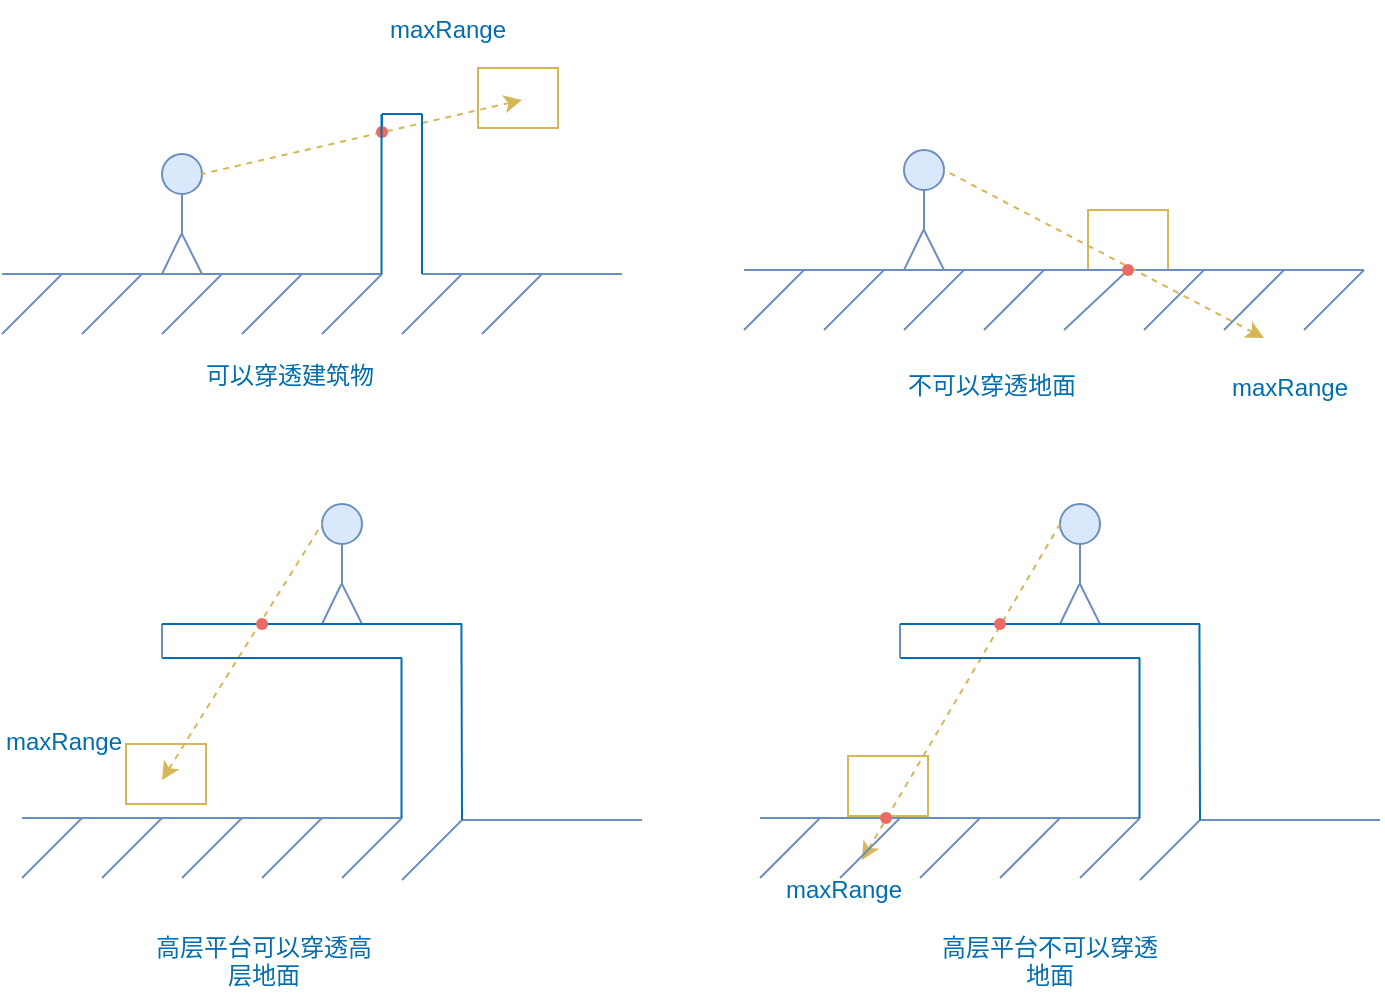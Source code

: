 <mxfile version="20.8.13" type="github">
  <diagram name="第 1 页" id="d0AM14grGcBHoypMYFwT">
    <mxGraphModel dx="1373" dy="672" grid="1" gridSize="10" guides="1" tooltips="1" connect="1" arrows="1" fold="1" page="1" pageScale="1" pageWidth="827" pageHeight="1169" math="0" shadow="0">
      <root>
        <mxCell id="0" />
        <mxCell id="1" parent="0" />
        <UserObject label="" treeRoot="1" id="rEAQ6jnLLTIDA4DRHlVP-129">
          <mxCell style="whiteSpace=wrap;html=1;align=center;treeFolding=1;treeMoving=1;newEdgeStyle={&quot;edgeStyle&quot;:&quot;elbowEdgeStyle&quot;,&quot;startArrow&quot;:&quot;none&quot;,&quot;endArrow&quot;:&quot;none&quot;};fillColor=#FFFFFF;strokeColor=#d6b656;" vertex="1" parent="1">
            <mxGeometry x="503" y="428" width="40" height="30" as="geometry" />
          </mxCell>
        </UserObject>
        <UserObject label="" treeRoot="1" id="rEAQ6jnLLTIDA4DRHlVP-31">
          <mxCell style="whiteSpace=wrap;html=1;align=center;treeFolding=1;treeMoving=1;newEdgeStyle={&quot;edgeStyle&quot;:&quot;elbowEdgeStyle&quot;,&quot;startArrow&quot;:&quot;none&quot;,&quot;endArrow&quot;:&quot;none&quot;};fillColor=#FFFFFF;strokeColor=#d6b656;" vertex="1" parent="1">
            <mxGeometry x="623" y="155" width="40" height="30" as="geometry" />
          </mxCell>
        </UserObject>
        <mxCell id="rEAQ6jnLLTIDA4DRHlVP-32" value="" style="endArrow=none;html=1;rounded=0;fillColor=#dae8fc;strokeColor=#6c8ebf;" edge="1" parent="1">
          <mxGeometry width="50" height="50" relative="1" as="geometry">
            <mxPoint x="451" y="185" as="sourcePoint" />
            <mxPoint x="761" y="185" as="targetPoint" />
          </mxGeometry>
        </mxCell>
        <mxCell id="rEAQ6jnLLTIDA4DRHlVP-33" value="" style="ellipse;whiteSpace=wrap;html=1;aspect=fixed;fillColor=#dae8fc;strokeColor=#6c8ebf;" vertex="1" parent="1">
          <mxGeometry x="531" y="125" width="20" height="20" as="geometry" />
        </mxCell>
        <mxCell id="rEAQ6jnLLTIDA4DRHlVP-34" value="" style="endArrow=none;html=1;rounded=0;entryX=0.5;entryY=1;entryDx=0;entryDy=0;fillColor=#dae8fc;strokeColor=#6c8ebf;" edge="1" parent="1" target="rEAQ6jnLLTIDA4DRHlVP-33">
          <mxGeometry width="50" height="50" relative="1" as="geometry">
            <mxPoint x="541" y="165" as="sourcePoint" />
            <mxPoint x="761" y="185" as="targetPoint" />
          </mxGeometry>
        </mxCell>
        <mxCell id="rEAQ6jnLLTIDA4DRHlVP-35" value="" style="endArrow=none;html=1;rounded=0;entryX=0.5;entryY=1;entryDx=0;entryDy=0;fillColor=#dae8fc;strokeColor=#6c8ebf;" edge="1" parent="1">
          <mxGeometry width="50" height="50" relative="1" as="geometry">
            <mxPoint x="531" y="185" as="sourcePoint" />
            <mxPoint x="540.71" y="165" as="targetPoint" />
          </mxGeometry>
        </mxCell>
        <mxCell id="rEAQ6jnLLTIDA4DRHlVP-36" value="" style="endArrow=none;html=1;rounded=0;fillColor=#dae8fc;strokeColor=#6c8ebf;" edge="1" parent="1">
          <mxGeometry width="50" height="50" relative="1" as="geometry">
            <mxPoint x="551" y="185" as="sourcePoint" />
            <mxPoint x="541" y="165" as="targetPoint" />
          </mxGeometry>
        </mxCell>
        <mxCell id="rEAQ6jnLLTIDA4DRHlVP-37" value="" style="endArrow=none;dashed=1;html=1;rounded=0;fillColor=#fff2cc;strokeColor=#d6b656;startArrow=classic;startFill=1;entryX=1;entryY=0.5;entryDx=0;entryDy=0;" edge="1" parent="1" target="rEAQ6jnLLTIDA4DRHlVP-33">
          <mxGeometry width="50" height="50" relative="1" as="geometry">
            <mxPoint x="711" y="219" as="sourcePoint" />
            <mxPoint x="551" y="75" as="targetPoint" />
          </mxGeometry>
        </mxCell>
        <mxCell id="rEAQ6jnLLTIDA4DRHlVP-38" value="" style="endArrow=none;html=1;rounded=0;fillColor=#dae8fc;strokeColor=#6c8ebf;" edge="1" parent="1">
          <mxGeometry width="50" height="50" relative="1" as="geometry">
            <mxPoint x="451" y="215" as="sourcePoint" />
            <mxPoint x="481" y="185" as="targetPoint" />
          </mxGeometry>
        </mxCell>
        <mxCell id="rEAQ6jnLLTIDA4DRHlVP-39" value="" style="endArrow=none;html=1;rounded=0;fillColor=#dae8fc;strokeColor=#6c8ebf;" edge="1" parent="1">
          <mxGeometry width="50" height="50" relative="1" as="geometry">
            <mxPoint x="491" y="215" as="sourcePoint" />
            <mxPoint x="521" y="185" as="targetPoint" />
          </mxGeometry>
        </mxCell>
        <mxCell id="rEAQ6jnLLTIDA4DRHlVP-40" value="" style="endArrow=none;html=1;rounded=0;fillColor=#dae8fc;strokeColor=#6c8ebf;" edge="1" parent="1">
          <mxGeometry width="50" height="50" relative="1" as="geometry">
            <mxPoint x="531" y="215" as="sourcePoint" />
            <mxPoint x="561" y="185" as="targetPoint" />
          </mxGeometry>
        </mxCell>
        <mxCell id="rEAQ6jnLLTIDA4DRHlVP-41" value="" style="endArrow=none;html=1;rounded=0;fillColor=#dae8fc;strokeColor=#6c8ebf;" edge="1" parent="1">
          <mxGeometry width="50" height="50" relative="1" as="geometry">
            <mxPoint x="571" y="215" as="sourcePoint" />
            <mxPoint x="601" y="185" as="targetPoint" />
          </mxGeometry>
        </mxCell>
        <mxCell id="rEAQ6jnLLTIDA4DRHlVP-42" value="" style="endArrow=none;html=1;rounded=0;fillColor=#dae8fc;strokeColor=#6c8ebf;startArrow=none;" edge="1" parent="1" source="rEAQ6jnLLTIDA4DRHlVP-47">
          <mxGeometry width="50" height="50" relative="1" as="geometry">
            <mxPoint x="611" y="215" as="sourcePoint" />
            <mxPoint x="641" y="185" as="targetPoint" />
          </mxGeometry>
        </mxCell>
        <mxCell id="rEAQ6jnLLTIDA4DRHlVP-43" value="" style="endArrow=none;html=1;rounded=0;fillColor=#dae8fc;strokeColor=#6c8ebf;" edge="1" parent="1">
          <mxGeometry width="50" height="50" relative="1" as="geometry">
            <mxPoint x="651" y="215" as="sourcePoint" />
            <mxPoint x="681" y="185" as="targetPoint" />
          </mxGeometry>
        </mxCell>
        <mxCell id="rEAQ6jnLLTIDA4DRHlVP-44" value="" style="endArrow=none;html=1;rounded=0;fillColor=#dae8fc;strokeColor=#6c8ebf;" edge="1" parent="1">
          <mxGeometry width="50" height="50" relative="1" as="geometry">
            <mxPoint x="691" y="215" as="sourcePoint" />
            <mxPoint x="721" y="185" as="targetPoint" />
          </mxGeometry>
        </mxCell>
        <mxCell id="rEAQ6jnLLTIDA4DRHlVP-45" value="" style="endArrow=none;html=1;rounded=0;fillColor=#dae8fc;strokeColor=#6c8ebf;" edge="1" parent="1">
          <mxGeometry width="50" height="50" relative="1" as="geometry">
            <mxPoint x="731" y="215" as="sourcePoint" />
            <mxPoint x="761" y="185" as="targetPoint" />
          </mxGeometry>
        </mxCell>
        <mxCell id="rEAQ6jnLLTIDA4DRHlVP-46" value="" style="endArrow=none;html=1;rounded=0;fillColor=#dae8fc;strokeColor=#6c8ebf;" edge="1" parent="1" target="rEAQ6jnLLTIDA4DRHlVP-47">
          <mxGeometry width="50" height="50" relative="1" as="geometry">
            <mxPoint x="611" y="215" as="sourcePoint" />
            <mxPoint x="641" y="185" as="targetPoint" />
          </mxGeometry>
        </mxCell>
        <mxCell id="rEAQ6jnLLTIDA4DRHlVP-47" value="" style="shape=waypoint;sketch=0;fillStyle=solid;size=6;pointerEvents=1;points=[];fillColor=none;resizable=0;rotatable=0;perimeter=centerPerimeter;snapToPoint=1;strokeColor=#EA6B66;" vertex="1" parent="1">
          <mxGeometry x="633" y="175" width="20" height="20" as="geometry" />
        </mxCell>
        <UserObject label="" treeRoot="1" id="rEAQ6jnLLTIDA4DRHlVP-48">
          <mxCell style="whiteSpace=wrap;html=1;align=center;treeFolding=1;treeMoving=1;newEdgeStyle={&quot;edgeStyle&quot;:&quot;elbowEdgeStyle&quot;,&quot;startArrow&quot;:&quot;none&quot;,&quot;endArrow&quot;:&quot;none&quot;};fillColor=#FFFFFF;strokeColor=#d6b656;" vertex="1" parent="1">
            <mxGeometry x="318" y="84" width="40" height="30" as="geometry" />
          </mxCell>
        </UserObject>
        <mxCell id="rEAQ6jnLLTIDA4DRHlVP-49" value="" style="endArrow=none;html=1;rounded=0;fillColor=#dae8fc;strokeColor=#6c8ebf;" edge="1" parent="1">
          <mxGeometry width="50" height="50" relative="1" as="geometry">
            <mxPoint x="80" y="187" as="sourcePoint" />
            <mxPoint x="270" y="187" as="targetPoint" />
          </mxGeometry>
        </mxCell>
        <mxCell id="rEAQ6jnLLTIDA4DRHlVP-50" value="" style="ellipse;whiteSpace=wrap;html=1;aspect=fixed;fillColor=#dae8fc;strokeColor=#6c8ebf;" vertex="1" parent="1">
          <mxGeometry x="160" y="127" width="20" height="20" as="geometry" />
        </mxCell>
        <mxCell id="rEAQ6jnLLTIDA4DRHlVP-51" value="" style="endArrow=none;html=1;rounded=0;entryX=0.5;entryY=1;entryDx=0;entryDy=0;fillColor=#dae8fc;strokeColor=#6c8ebf;" edge="1" parent="1" target="rEAQ6jnLLTIDA4DRHlVP-50">
          <mxGeometry width="50" height="50" relative="1" as="geometry">
            <mxPoint x="170" y="167" as="sourcePoint" />
            <mxPoint x="390" y="187" as="targetPoint" />
          </mxGeometry>
        </mxCell>
        <mxCell id="rEAQ6jnLLTIDA4DRHlVP-52" value="" style="endArrow=none;html=1;rounded=0;entryX=0.5;entryY=1;entryDx=0;entryDy=0;fillColor=#dae8fc;strokeColor=#6c8ebf;" edge="1" parent="1">
          <mxGeometry width="50" height="50" relative="1" as="geometry">
            <mxPoint x="160" y="187" as="sourcePoint" />
            <mxPoint x="169.71" y="167" as="targetPoint" />
          </mxGeometry>
        </mxCell>
        <mxCell id="rEAQ6jnLLTIDA4DRHlVP-53" value="" style="endArrow=none;html=1;rounded=0;fillColor=#dae8fc;strokeColor=#6c8ebf;" edge="1" parent="1">
          <mxGeometry width="50" height="50" relative="1" as="geometry">
            <mxPoint x="180" y="187" as="sourcePoint" />
            <mxPoint x="170" y="167" as="targetPoint" />
          </mxGeometry>
        </mxCell>
        <mxCell id="rEAQ6jnLLTIDA4DRHlVP-54" value="" style="endArrow=none;dashed=1;html=1;rounded=0;fillColor=#fff2cc;strokeColor=#d6b656;startArrow=classic;startFill=1;entryX=1;entryY=0.5;entryDx=0;entryDy=0;" edge="1" parent="1" target="rEAQ6jnLLTIDA4DRHlVP-50">
          <mxGeometry width="50" height="50" relative="1" as="geometry">
            <mxPoint x="340" y="100" as="sourcePoint" />
            <mxPoint x="180" y="77" as="targetPoint" />
          </mxGeometry>
        </mxCell>
        <mxCell id="rEAQ6jnLLTIDA4DRHlVP-56" value="" style="endArrow=none;html=1;rounded=0;fillColor=#dae8fc;strokeColor=#6c8ebf;" edge="1" parent="1">
          <mxGeometry width="50" height="50" relative="1" as="geometry">
            <mxPoint x="80" y="217" as="sourcePoint" />
            <mxPoint x="110" y="187" as="targetPoint" />
          </mxGeometry>
        </mxCell>
        <mxCell id="rEAQ6jnLLTIDA4DRHlVP-57" value="" style="endArrow=none;html=1;rounded=0;fillColor=#dae8fc;strokeColor=#6c8ebf;" edge="1" parent="1">
          <mxGeometry width="50" height="50" relative="1" as="geometry">
            <mxPoint x="120" y="217" as="sourcePoint" />
            <mxPoint x="150" y="187" as="targetPoint" />
          </mxGeometry>
        </mxCell>
        <mxCell id="rEAQ6jnLLTIDA4DRHlVP-58" value="" style="endArrow=none;html=1;rounded=0;fillColor=#dae8fc;strokeColor=#6c8ebf;" edge="1" parent="1">
          <mxGeometry width="50" height="50" relative="1" as="geometry">
            <mxPoint x="160" y="217" as="sourcePoint" />
            <mxPoint x="190" y="187" as="targetPoint" />
          </mxGeometry>
        </mxCell>
        <mxCell id="rEAQ6jnLLTIDA4DRHlVP-59" value="" style="endArrow=none;html=1;rounded=0;fillColor=#dae8fc;strokeColor=#6c8ebf;" edge="1" parent="1">
          <mxGeometry width="50" height="50" relative="1" as="geometry">
            <mxPoint x="200" y="217" as="sourcePoint" />
            <mxPoint x="230" y="187" as="targetPoint" />
          </mxGeometry>
        </mxCell>
        <mxCell id="rEAQ6jnLLTIDA4DRHlVP-60" value="" style="endArrow=none;html=1;rounded=0;fillColor=#dae8fc;strokeColor=#6c8ebf;" edge="1" parent="1">
          <mxGeometry width="50" height="50" relative="1" as="geometry">
            <mxPoint x="240" y="217" as="sourcePoint" />
            <mxPoint x="270" y="187" as="targetPoint" />
          </mxGeometry>
        </mxCell>
        <mxCell id="rEAQ6jnLLTIDA4DRHlVP-61" value="" style="endArrow=none;html=1;rounded=0;fillColor=#dae8fc;strokeColor=#6c8ebf;" edge="1" parent="1">
          <mxGeometry width="50" height="50" relative="1" as="geometry">
            <mxPoint x="280" y="217" as="sourcePoint" />
            <mxPoint x="310" y="187" as="targetPoint" />
          </mxGeometry>
        </mxCell>
        <mxCell id="rEAQ6jnLLTIDA4DRHlVP-62" value="" style="endArrow=none;html=1;rounded=0;fillColor=#dae8fc;strokeColor=#6c8ebf;" edge="1" parent="1">
          <mxGeometry width="50" height="50" relative="1" as="geometry">
            <mxPoint x="290" y="187" as="sourcePoint" />
            <mxPoint x="390" y="187" as="targetPoint" />
          </mxGeometry>
        </mxCell>
        <mxCell id="rEAQ6jnLLTIDA4DRHlVP-63" value="" style="endArrow=none;html=1;rounded=0;strokeColor=#006EAF;fontColor=#006EAF;startArrow=none;" edge="1" parent="1" source="rEAQ6jnLLTIDA4DRHlVP-68">
          <mxGeometry width="50" height="50" relative="1" as="geometry">
            <mxPoint x="270" y="187" as="sourcePoint" />
            <mxPoint x="270" y="107" as="targetPoint" />
          </mxGeometry>
        </mxCell>
        <mxCell id="rEAQ6jnLLTIDA4DRHlVP-64" value="" style="endArrow=none;html=1;rounded=0;strokeColor=#006EAF;fontColor=#006EAF;" edge="1" parent="1">
          <mxGeometry width="50" height="50" relative="1" as="geometry">
            <mxPoint x="290" y="187" as="sourcePoint" />
            <mxPoint x="290" y="107" as="targetPoint" />
          </mxGeometry>
        </mxCell>
        <mxCell id="rEAQ6jnLLTIDA4DRHlVP-65" value="" style="endArrow=none;html=1;rounded=0;strokeColor=#006EAF;fontColor=#006EAF;" edge="1" parent="1">
          <mxGeometry width="50" height="50" relative="1" as="geometry">
            <mxPoint x="270" y="107" as="sourcePoint" />
            <mxPoint x="290" y="107" as="targetPoint" />
          </mxGeometry>
        </mxCell>
        <mxCell id="rEAQ6jnLLTIDA4DRHlVP-66" value="" style="endArrow=none;html=1;rounded=0;fillColor=#dae8fc;strokeColor=#6c8ebf;" edge="1" parent="1">
          <mxGeometry width="50" height="50" relative="1" as="geometry">
            <mxPoint x="320" y="217" as="sourcePoint" />
            <mxPoint x="350" y="187" as="targetPoint" />
          </mxGeometry>
        </mxCell>
        <mxCell id="rEAQ6jnLLTIDA4DRHlVP-68" value="" style="shape=waypoint;sketch=0;fillStyle=solid;size=6;pointerEvents=1;points=[];fillColor=none;resizable=0;rotatable=0;perimeter=centerPerimeter;snapToPoint=1;strokeColor=#EA6B66;fontColor=#006EAF;" vertex="1" parent="1">
          <mxGeometry x="260" y="106" width="20" height="20" as="geometry" />
        </mxCell>
        <mxCell id="rEAQ6jnLLTIDA4DRHlVP-70" value="maxRange" style="text;html=1;strokeColor=none;fillColor=none;align=center;verticalAlign=middle;whiteSpace=wrap;rounded=0;fontColor=#006EAF;" vertex="1" parent="1">
          <mxGeometry x="273" y="50" width="60" height="30" as="geometry" />
        </mxCell>
        <mxCell id="rEAQ6jnLLTIDA4DRHlVP-71" value="maxRange" style="text;html=1;strokeColor=none;fillColor=none;align=center;verticalAlign=middle;whiteSpace=wrap;rounded=0;fontColor=#006EAF;" vertex="1" parent="1">
          <mxGeometry x="694" y="229" width="60" height="30" as="geometry" />
        </mxCell>
        <mxCell id="rEAQ6jnLLTIDA4DRHlVP-72" value="" style="endArrow=none;html=1;rounded=0;strokeColor=#006EAF;fontColor=#006EAF;" edge="1" parent="1">
          <mxGeometry width="50" height="50" relative="1" as="geometry">
            <mxPoint x="269.76" y="187" as="sourcePoint" />
            <mxPoint x="269.76" y="107" as="targetPoint" />
          </mxGeometry>
        </mxCell>
        <UserObject label="" treeRoot="1" id="rEAQ6jnLLTIDA4DRHlVP-73">
          <mxCell style="whiteSpace=wrap;html=1;align=center;treeFolding=1;treeMoving=1;newEdgeStyle={&quot;edgeStyle&quot;:&quot;elbowEdgeStyle&quot;,&quot;startArrow&quot;:&quot;none&quot;,&quot;endArrow&quot;:&quot;none&quot;};fillColor=#FFFFFF;strokeColor=#d6b656;" vertex="1" parent="1">
            <mxGeometry x="142" y="422" width="40" height="30" as="geometry" />
          </mxCell>
        </UserObject>
        <mxCell id="rEAQ6jnLLTIDA4DRHlVP-74" value="" style="endArrow=none;html=1;rounded=0;fillColor=#dae8fc;strokeColor=#6c8ebf;" edge="1" parent="1">
          <mxGeometry width="50" height="50" relative="1" as="geometry">
            <mxPoint x="90" y="459" as="sourcePoint" />
            <mxPoint x="280" y="459" as="targetPoint" />
          </mxGeometry>
        </mxCell>
        <mxCell id="rEAQ6jnLLTIDA4DRHlVP-75" value="" style="ellipse;whiteSpace=wrap;html=1;aspect=fixed;fillColor=#dae8fc;strokeColor=#6c8ebf;" vertex="1" parent="1">
          <mxGeometry x="240" y="302" width="20" height="20" as="geometry" />
        </mxCell>
        <mxCell id="rEAQ6jnLLTIDA4DRHlVP-76" value="" style="endArrow=none;html=1;rounded=0;entryX=0.5;entryY=1;entryDx=0;entryDy=0;fillColor=#dae8fc;strokeColor=#6c8ebf;" edge="1" parent="1" target="rEAQ6jnLLTIDA4DRHlVP-75">
          <mxGeometry width="50" height="50" relative="1" as="geometry">
            <mxPoint x="250" y="342" as="sourcePoint" />
            <mxPoint x="470" y="362" as="targetPoint" />
          </mxGeometry>
        </mxCell>
        <mxCell id="rEAQ6jnLLTIDA4DRHlVP-77" value="" style="endArrow=none;html=1;rounded=0;entryX=0.5;entryY=1;entryDx=0;entryDy=0;fillColor=#dae8fc;strokeColor=#6c8ebf;" edge="1" parent="1">
          <mxGeometry width="50" height="50" relative="1" as="geometry">
            <mxPoint x="240" y="362" as="sourcePoint" />
            <mxPoint x="249.71" y="342" as="targetPoint" />
          </mxGeometry>
        </mxCell>
        <mxCell id="rEAQ6jnLLTIDA4DRHlVP-78" value="" style="endArrow=none;html=1;rounded=0;fillColor=#dae8fc;strokeColor=#6c8ebf;" edge="1" parent="1">
          <mxGeometry width="50" height="50" relative="1" as="geometry">
            <mxPoint x="260" y="362" as="sourcePoint" />
            <mxPoint x="250" y="342" as="targetPoint" />
          </mxGeometry>
        </mxCell>
        <mxCell id="rEAQ6jnLLTIDA4DRHlVP-79" value="" style="endArrow=none;dashed=1;html=1;rounded=0;fillColor=#fff2cc;strokeColor=#d6b656;startArrow=classic;startFill=1;entryX=0;entryY=0.5;entryDx=0;entryDy=0;" edge="1" parent="1" target="rEAQ6jnLLTIDA4DRHlVP-75">
          <mxGeometry width="50" height="50" relative="1" as="geometry">
            <mxPoint x="160" y="440" as="sourcePoint" />
            <mxPoint x="190" y="349" as="targetPoint" />
          </mxGeometry>
        </mxCell>
        <mxCell id="rEAQ6jnLLTIDA4DRHlVP-80" value="" style="endArrow=none;html=1;rounded=0;fillColor=#dae8fc;strokeColor=#6c8ebf;" edge="1" parent="1">
          <mxGeometry width="50" height="50" relative="1" as="geometry">
            <mxPoint x="90" y="489" as="sourcePoint" />
            <mxPoint x="120" y="459" as="targetPoint" />
          </mxGeometry>
        </mxCell>
        <mxCell id="rEAQ6jnLLTIDA4DRHlVP-81" value="" style="endArrow=none;html=1;rounded=0;fillColor=#dae8fc;strokeColor=#6c8ebf;" edge="1" parent="1">
          <mxGeometry width="50" height="50" relative="1" as="geometry">
            <mxPoint x="130" y="489" as="sourcePoint" />
            <mxPoint x="160" y="459" as="targetPoint" />
          </mxGeometry>
        </mxCell>
        <mxCell id="rEAQ6jnLLTIDA4DRHlVP-82" value="" style="endArrow=none;html=1;rounded=0;fillColor=#dae8fc;strokeColor=#6c8ebf;" edge="1" parent="1">
          <mxGeometry width="50" height="50" relative="1" as="geometry">
            <mxPoint x="170" y="489" as="sourcePoint" />
            <mxPoint x="200" y="459" as="targetPoint" />
          </mxGeometry>
        </mxCell>
        <mxCell id="rEAQ6jnLLTIDA4DRHlVP-83" value="" style="endArrow=none;html=1;rounded=0;fillColor=#dae8fc;strokeColor=#6c8ebf;" edge="1" parent="1">
          <mxGeometry width="50" height="50" relative="1" as="geometry">
            <mxPoint x="210" y="489" as="sourcePoint" />
            <mxPoint x="240" y="459" as="targetPoint" />
          </mxGeometry>
        </mxCell>
        <mxCell id="rEAQ6jnLLTIDA4DRHlVP-84" value="" style="endArrow=none;html=1;rounded=0;fillColor=#dae8fc;strokeColor=#6c8ebf;" edge="1" parent="1">
          <mxGeometry width="50" height="50" relative="1" as="geometry">
            <mxPoint x="250" y="489" as="sourcePoint" />
            <mxPoint x="280" y="459" as="targetPoint" />
          </mxGeometry>
        </mxCell>
        <mxCell id="rEAQ6jnLLTIDA4DRHlVP-85" value="" style="endArrow=none;html=1;rounded=0;fillColor=#dae8fc;strokeColor=#6c8ebf;" edge="1" parent="1">
          <mxGeometry width="50" height="50" relative="1" as="geometry">
            <mxPoint x="280" y="490" as="sourcePoint" />
            <mxPoint x="310" y="460" as="targetPoint" />
          </mxGeometry>
        </mxCell>
        <mxCell id="rEAQ6jnLLTIDA4DRHlVP-86" value="" style="endArrow=none;html=1;rounded=0;fillColor=#dae8fc;strokeColor=#6c8ebf;" edge="1" parent="1">
          <mxGeometry width="50" height="50" relative="1" as="geometry">
            <mxPoint x="310" y="460" as="sourcePoint" />
            <mxPoint x="400" y="460" as="targetPoint" />
          </mxGeometry>
        </mxCell>
        <mxCell id="rEAQ6jnLLTIDA4DRHlVP-89" value="" style="endArrow=none;html=1;rounded=0;strokeColor=#006EAF;fontColor=#006EAF;" edge="1" parent="1">
          <mxGeometry width="50" height="50" relative="1" as="geometry">
            <mxPoint x="280" y="379" as="sourcePoint" />
            <mxPoint x="160" y="379" as="targetPoint" />
          </mxGeometry>
        </mxCell>
        <mxCell id="rEAQ6jnLLTIDA4DRHlVP-90" value="" style="endArrow=none;html=1;rounded=0;fillColor=#dae8fc;strokeColor=#6c8ebf;" edge="1" parent="1">
          <mxGeometry width="50" height="50" relative="1" as="geometry">
            <mxPoint x="160" y="379" as="sourcePoint" />
            <mxPoint x="160" y="362" as="targetPoint" />
          </mxGeometry>
        </mxCell>
        <mxCell id="rEAQ6jnLLTIDA4DRHlVP-92" value="maxRange" style="text;html=1;strokeColor=none;fillColor=none;align=center;verticalAlign=middle;whiteSpace=wrap;rounded=0;fontColor=#006EAF;" vertex="1" parent="1">
          <mxGeometry x="81" y="406" width="60" height="30" as="geometry" />
        </mxCell>
        <mxCell id="rEAQ6jnLLTIDA4DRHlVP-93" value="" style="endArrow=none;html=1;rounded=0;strokeColor=#006EAF;fontColor=#006EAF;" edge="1" parent="1">
          <mxGeometry width="50" height="50" relative="1" as="geometry">
            <mxPoint x="279.76" y="459" as="sourcePoint" />
            <mxPoint x="279.76" y="379" as="targetPoint" />
          </mxGeometry>
        </mxCell>
        <mxCell id="rEAQ6jnLLTIDA4DRHlVP-94" value="" style="endArrow=none;html=1;rounded=0;strokeColor=#006EAF;fontColor=#006EAF;startArrow=none;" edge="1" parent="1" source="rEAQ6jnLLTIDA4DRHlVP-91">
          <mxGeometry width="50" height="50" relative="1" as="geometry">
            <mxPoint x="310" y="362" as="sourcePoint" />
            <mxPoint x="160" y="362" as="targetPoint" />
          </mxGeometry>
        </mxCell>
        <mxCell id="rEAQ6jnLLTIDA4DRHlVP-95" value="" style="endArrow=none;html=1;rounded=0;strokeColor=#006EAF;fontColor=#006EAF;" edge="1" parent="1">
          <mxGeometry width="50" height="50" relative="1" as="geometry">
            <mxPoint x="310" y="460" as="sourcePoint" />
            <mxPoint x="309.71" y="362" as="targetPoint" />
          </mxGeometry>
        </mxCell>
        <mxCell id="rEAQ6jnLLTIDA4DRHlVP-98" value="" style="endArrow=none;html=1;rounded=0;strokeColor=#006EAF;fontColor=#006EAF;" edge="1" parent="1" target="rEAQ6jnLLTIDA4DRHlVP-91">
          <mxGeometry width="50" height="50" relative="1" as="geometry">
            <mxPoint x="310" y="362" as="sourcePoint" />
            <mxPoint x="160" y="362" as="targetPoint" />
          </mxGeometry>
        </mxCell>
        <mxCell id="rEAQ6jnLLTIDA4DRHlVP-91" value="" style="shape=waypoint;sketch=0;fillStyle=solid;size=6;pointerEvents=1;points=[];fillColor=none;resizable=0;rotatable=0;perimeter=centerPerimeter;snapToPoint=1;strokeColor=#EA6B66;fontColor=#006EAF;" vertex="1" parent="1">
          <mxGeometry x="200" y="352" width="20" height="20" as="geometry" />
        </mxCell>
        <mxCell id="rEAQ6jnLLTIDA4DRHlVP-99" value="&lt;div style=&quot;text-align: center;&quot;&gt;&lt;span style=&quot;background-color: initial;&quot;&gt;&lt;font color=&quot;#006eaf&quot;&gt;可以穿透建筑物&lt;/font&gt;&lt;/span&gt;&lt;/div&gt;" style="text;whiteSpace=wrap;html=1;" vertex="1" parent="1">
          <mxGeometry x="180" y="224" width="120" height="40" as="geometry" />
        </mxCell>
        <mxCell id="rEAQ6jnLLTIDA4DRHlVP-100" value="&lt;div style=&quot;text-align: center;&quot;&gt;&lt;span style=&quot;background-color: initial;&quot;&gt;&lt;font color=&quot;#006eaf&quot;&gt;不可以穿透地面&lt;/font&gt;&lt;/span&gt;&lt;/div&gt;" style="text;whiteSpace=wrap;html=1;" vertex="1" parent="1">
          <mxGeometry x="531" y="229" width="120" height="40" as="geometry" />
        </mxCell>
        <mxCell id="rEAQ6jnLLTIDA4DRHlVP-101" value="&lt;div style=&quot;text-align: center;&quot;&gt;&lt;font color=&quot;#006eaf&quot;&gt;高层平台可以穿透高层地面&lt;/font&gt;&lt;/div&gt;" style="text;whiteSpace=wrap;html=1;" vertex="1" parent="1">
          <mxGeometry x="150" y="510" width="120" height="40" as="geometry" />
        </mxCell>
        <mxCell id="rEAQ6jnLLTIDA4DRHlVP-103" value="" style="endArrow=none;html=1;rounded=0;fillColor=#dae8fc;strokeColor=#6c8ebf;startArrow=none;" edge="1" parent="1" source="rEAQ6jnLLTIDA4DRHlVP-125">
          <mxGeometry width="50" height="50" relative="1" as="geometry">
            <mxPoint x="459" y="459" as="sourcePoint" />
            <mxPoint x="649" y="459" as="targetPoint" />
          </mxGeometry>
        </mxCell>
        <mxCell id="rEAQ6jnLLTIDA4DRHlVP-104" value="" style="ellipse;whiteSpace=wrap;html=1;aspect=fixed;fillColor=#dae8fc;strokeColor=#6c8ebf;" vertex="1" parent="1">
          <mxGeometry x="609" y="302" width="20" height="20" as="geometry" />
        </mxCell>
        <mxCell id="rEAQ6jnLLTIDA4DRHlVP-105" value="" style="endArrow=none;html=1;rounded=0;entryX=0.5;entryY=1;entryDx=0;entryDy=0;fillColor=#dae8fc;strokeColor=#6c8ebf;" edge="1" parent="1" target="rEAQ6jnLLTIDA4DRHlVP-104">
          <mxGeometry width="50" height="50" relative="1" as="geometry">
            <mxPoint x="619" y="342" as="sourcePoint" />
            <mxPoint x="839" y="362" as="targetPoint" />
          </mxGeometry>
        </mxCell>
        <mxCell id="rEAQ6jnLLTIDA4DRHlVP-106" value="" style="endArrow=none;html=1;rounded=0;entryX=0.5;entryY=1;entryDx=0;entryDy=0;fillColor=#dae8fc;strokeColor=#6c8ebf;" edge="1" parent="1">
          <mxGeometry width="50" height="50" relative="1" as="geometry">
            <mxPoint x="609" y="362" as="sourcePoint" />
            <mxPoint x="618.71" y="342" as="targetPoint" />
          </mxGeometry>
        </mxCell>
        <mxCell id="rEAQ6jnLLTIDA4DRHlVP-107" value="" style="endArrow=none;html=1;rounded=0;fillColor=#dae8fc;strokeColor=#6c8ebf;" edge="1" parent="1">
          <mxGeometry width="50" height="50" relative="1" as="geometry">
            <mxPoint x="629" y="362" as="sourcePoint" />
            <mxPoint x="619" y="342" as="targetPoint" />
          </mxGeometry>
        </mxCell>
        <mxCell id="rEAQ6jnLLTIDA4DRHlVP-108" value="" style="endArrow=none;dashed=1;html=1;rounded=0;fillColor=#fff2cc;strokeColor=#d6b656;startArrow=classic;startFill=1;entryX=0;entryY=0.5;entryDx=0;entryDy=0;" edge="1" parent="1" target="rEAQ6jnLLTIDA4DRHlVP-104">
          <mxGeometry width="50" height="50" relative="1" as="geometry">
            <mxPoint x="510" y="480" as="sourcePoint" />
            <mxPoint x="559" y="349" as="targetPoint" />
          </mxGeometry>
        </mxCell>
        <mxCell id="rEAQ6jnLLTIDA4DRHlVP-109" value="" style="endArrow=none;html=1;rounded=0;fillColor=#dae8fc;strokeColor=#6c8ebf;" edge="1" parent="1">
          <mxGeometry width="50" height="50" relative="1" as="geometry">
            <mxPoint x="459" y="489" as="sourcePoint" />
            <mxPoint x="489" y="459" as="targetPoint" />
          </mxGeometry>
        </mxCell>
        <mxCell id="rEAQ6jnLLTIDA4DRHlVP-110" value="" style="endArrow=none;html=1;rounded=0;fillColor=#dae8fc;strokeColor=#6c8ebf;" edge="1" parent="1">
          <mxGeometry width="50" height="50" relative="1" as="geometry">
            <mxPoint x="499" y="489" as="sourcePoint" />
            <mxPoint x="529" y="459" as="targetPoint" />
          </mxGeometry>
        </mxCell>
        <mxCell id="rEAQ6jnLLTIDA4DRHlVP-111" value="" style="endArrow=none;html=1;rounded=0;fillColor=#dae8fc;strokeColor=#6c8ebf;" edge="1" parent="1">
          <mxGeometry width="50" height="50" relative="1" as="geometry">
            <mxPoint x="539" y="489" as="sourcePoint" />
            <mxPoint x="569" y="459" as="targetPoint" />
          </mxGeometry>
        </mxCell>
        <mxCell id="rEAQ6jnLLTIDA4DRHlVP-112" value="" style="endArrow=none;html=1;rounded=0;fillColor=#dae8fc;strokeColor=#6c8ebf;" edge="1" parent="1">
          <mxGeometry width="50" height="50" relative="1" as="geometry">
            <mxPoint x="579" y="489" as="sourcePoint" />
            <mxPoint x="609" y="459" as="targetPoint" />
          </mxGeometry>
        </mxCell>
        <mxCell id="rEAQ6jnLLTIDA4DRHlVP-113" value="" style="endArrow=none;html=1;rounded=0;fillColor=#dae8fc;strokeColor=#6c8ebf;" edge="1" parent="1">
          <mxGeometry width="50" height="50" relative="1" as="geometry">
            <mxPoint x="619" y="489" as="sourcePoint" />
            <mxPoint x="649" y="459" as="targetPoint" />
          </mxGeometry>
        </mxCell>
        <mxCell id="rEAQ6jnLLTIDA4DRHlVP-114" value="" style="endArrow=none;html=1;rounded=0;fillColor=#dae8fc;strokeColor=#6c8ebf;" edge="1" parent="1">
          <mxGeometry width="50" height="50" relative="1" as="geometry">
            <mxPoint x="649" y="490" as="sourcePoint" />
            <mxPoint x="679" y="460" as="targetPoint" />
          </mxGeometry>
        </mxCell>
        <mxCell id="rEAQ6jnLLTIDA4DRHlVP-115" value="" style="endArrow=none;html=1;rounded=0;fillColor=#dae8fc;strokeColor=#6c8ebf;" edge="1" parent="1">
          <mxGeometry width="50" height="50" relative="1" as="geometry">
            <mxPoint x="679" y="460" as="sourcePoint" />
            <mxPoint x="769" y="460" as="targetPoint" />
          </mxGeometry>
        </mxCell>
        <mxCell id="rEAQ6jnLLTIDA4DRHlVP-116" value="" style="endArrow=none;html=1;rounded=0;strokeColor=#006EAF;fontColor=#006EAF;" edge="1" parent="1">
          <mxGeometry width="50" height="50" relative="1" as="geometry">
            <mxPoint x="649" y="379" as="sourcePoint" />
            <mxPoint x="529" y="379" as="targetPoint" />
          </mxGeometry>
        </mxCell>
        <mxCell id="rEAQ6jnLLTIDA4DRHlVP-117" value="" style="endArrow=none;html=1;rounded=0;fillColor=#dae8fc;strokeColor=#6c8ebf;" edge="1" parent="1">
          <mxGeometry width="50" height="50" relative="1" as="geometry">
            <mxPoint x="529" y="379" as="sourcePoint" />
            <mxPoint x="529" y="362" as="targetPoint" />
          </mxGeometry>
        </mxCell>
        <mxCell id="rEAQ6jnLLTIDA4DRHlVP-118" value="maxRange" style="text;html=1;strokeColor=none;fillColor=none;align=center;verticalAlign=middle;whiteSpace=wrap;rounded=0;fontColor=#006EAF;" vertex="1" parent="1">
          <mxGeometry x="471" y="480" width="60" height="30" as="geometry" />
        </mxCell>
        <mxCell id="rEAQ6jnLLTIDA4DRHlVP-119" value="" style="endArrow=none;html=1;rounded=0;strokeColor=#006EAF;fontColor=#006EAF;" edge="1" parent="1">
          <mxGeometry width="50" height="50" relative="1" as="geometry">
            <mxPoint x="648.76" y="459" as="sourcePoint" />
            <mxPoint x="648.76" y="379" as="targetPoint" />
          </mxGeometry>
        </mxCell>
        <mxCell id="rEAQ6jnLLTIDA4DRHlVP-120" value="" style="endArrow=none;html=1;rounded=0;strokeColor=#006EAF;fontColor=#006EAF;startArrow=none;" edge="1" parent="1" source="rEAQ6jnLLTIDA4DRHlVP-123">
          <mxGeometry width="50" height="50" relative="1" as="geometry">
            <mxPoint x="679" y="362" as="sourcePoint" />
            <mxPoint x="529" y="362" as="targetPoint" />
          </mxGeometry>
        </mxCell>
        <mxCell id="rEAQ6jnLLTIDA4DRHlVP-121" value="" style="endArrow=none;html=1;rounded=0;strokeColor=#006EAF;fontColor=#006EAF;" edge="1" parent="1">
          <mxGeometry width="50" height="50" relative="1" as="geometry">
            <mxPoint x="679" y="460" as="sourcePoint" />
            <mxPoint x="678.71" y="362" as="targetPoint" />
          </mxGeometry>
        </mxCell>
        <mxCell id="rEAQ6jnLLTIDA4DRHlVP-122" value="" style="endArrow=none;html=1;rounded=0;strokeColor=#006EAF;fontColor=#006EAF;" edge="1" parent="1" target="rEAQ6jnLLTIDA4DRHlVP-123">
          <mxGeometry width="50" height="50" relative="1" as="geometry">
            <mxPoint x="679" y="362" as="sourcePoint" />
            <mxPoint x="529" y="362" as="targetPoint" />
          </mxGeometry>
        </mxCell>
        <mxCell id="rEAQ6jnLLTIDA4DRHlVP-123" value="" style="shape=waypoint;sketch=0;fillStyle=solid;size=6;pointerEvents=1;points=[];fillColor=none;resizable=0;rotatable=0;perimeter=centerPerimeter;snapToPoint=1;strokeColor=#EA6B66;fontColor=#006EAF;" vertex="1" parent="1">
          <mxGeometry x="569" y="352" width="20" height="20" as="geometry" />
        </mxCell>
        <mxCell id="rEAQ6jnLLTIDA4DRHlVP-126" value="" style="endArrow=none;html=1;rounded=0;fillColor=#dae8fc;strokeColor=#6c8ebf;" edge="1" parent="1" target="rEAQ6jnLLTIDA4DRHlVP-125">
          <mxGeometry width="50" height="50" relative="1" as="geometry">
            <mxPoint x="459.0" y="459" as="sourcePoint" />
            <mxPoint x="649.0" y="459" as="targetPoint" />
          </mxGeometry>
        </mxCell>
        <mxCell id="rEAQ6jnLLTIDA4DRHlVP-125" value="" style="shape=waypoint;sketch=0;fillStyle=solid;size=6;pointerEvents=1;points=[];fillColor=none;resizable=0;rotatable=0;perimeter=centerPerimeter;snapToPoint=1;strokeColor=#EA6B66;" vertex="1" parent="1">
          <mxGeometry x="512" y="449" width="20" height="20" as="geometry" />
        </mxCell>
        <mxCell id="rEAQ6jnLLTIDA4DRHlVP-130" value="&lt;div style=&quot;text-align: center;&quot;&gt;&lt;font color=&quot;#006eaf&quot;&gt;高层平台不可以穿透地面&lt;/font&gt;&lt;/div&gt;" style="text;whiteSpace=wrap;html=1;" vertex="1" parent="1">
          <mxGeometry x="543" y="510" width="120" height="40" as="geometry" />
        </mxCell>
      </root>
    </mxGraphModel>
  </diagram>
</mxfile>
